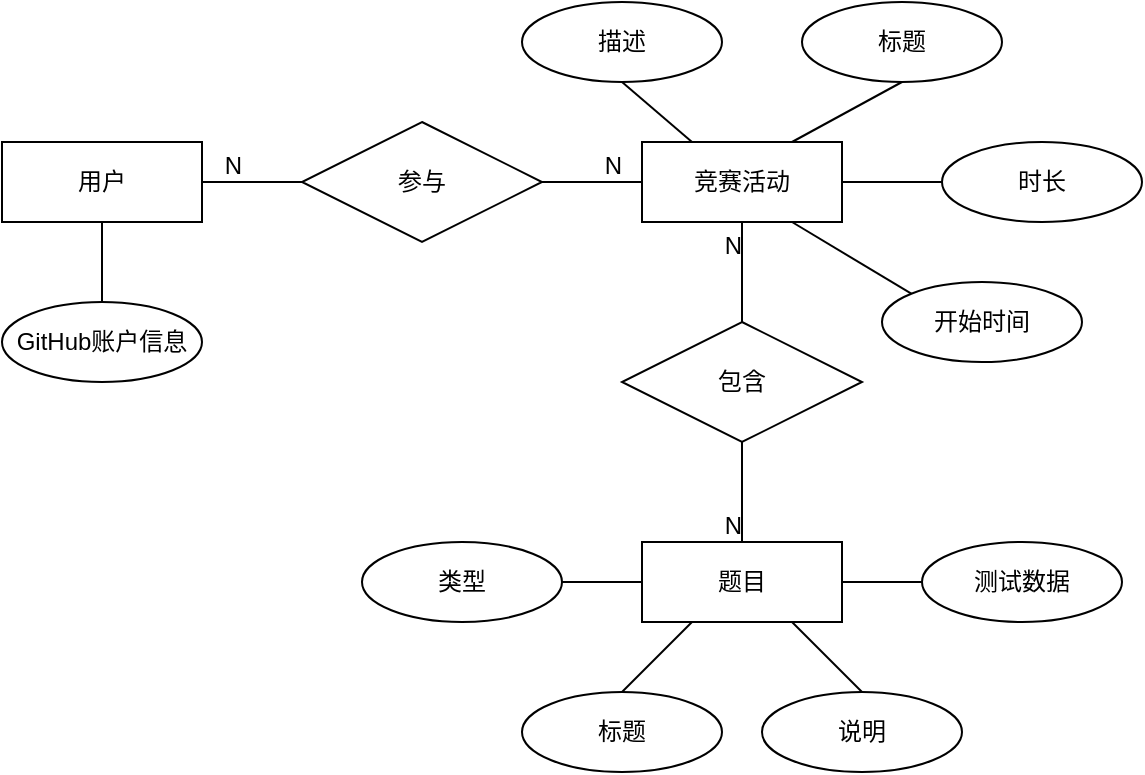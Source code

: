 <mxfile version="16.5.6" type="github">
  <diagram id="lzU8w3YowqZkS8ccZmY8" name="第 1 页">
    <mxGraphModel dx="1422" dy="786" grid="1" gridSize="10" guides="1" tooltips="1" connect="1" arrows="1" fold="1" page="1" pageScale="1" pageWidth="827" pageHeight="1169" math="0" shadow="0">
      <root>
        <mxCell id="0" />
        <mxCell id="1" parent="0" />
        <mxCell id="rXs9L9ZFIp_ScIqS3WeQ-1" value="用户" style="whiteSpace=wrap;html=1;align=center;" vertex="1" parent="1">
          <mxGeometry x="70" y="310" width="100" height="40" as="geometry" />
        </mxCell>
        <mxCell id="rXs9L9ZFIp_ScIqS3WeQ-2" value="GitHub账户信息" style="ellipse;whiteSpace=wrap;html=1;align=center;" vertex="1" parent="1">
          <mxGeometry x="70" y="390" width="100" height="40" as="geometry" />
        </mxCell>
        <mxCell id="rXs9L9ZFIp_ScIqS3WeQ-3" value="" style="endArrow=none;html=1;rounded=0;exitX=0.5;exitY=1;exitDx=0;exitDy=0;entryX=0.5;entryY=0;entryDx=0;entryDy=0;" edge="1" parent="1" source="rXs9L9ZFIp_ScIqS3WeQ-1" target="rXs9L9ZFIp_ScIqS3WeQ-2">
          <mxGeometry relative="1" as="geometry">
            <mxPoint x="200" y="370" as="sourcePoint" />
            <mxPoint x="360" y="370" as="targetPoint" />
          </mxGeometry>
        </mxCell>
        <mxCell id="rXs9L9ZFIp_ScIqS3WeQ-4" value="参与" style="shape=rhombus;perimeter=rhombusPerimeter;whiteSpace=wrap;html=1;align=center;" vertex="1" parent="1">
          <mxGeometry x="220" y="300" width="120" height="60" as="geometry" />
        </mxCell>
        <mxCell id="rXs9L9ZFIp_ScIqS3WeQ-5" value="竞赛活动" style="whiteSpace=wrap;html=1;align=center;" vertex="1" parent="1">
          <mxGeometry x="390" y="310" width="100" height="40" as="geometry" />
        </mxCell>
        <mxCell id="rXs9L9ZFIp_ScIqS3WeQ-6" value="" style="endArrow=none;html=1;rounded=0;exitX=1;exitY=0.5;exitDx=0;exitDy=0;entryX=0;entryY=0.5;entryDx=0;entryDy=0;" edge="1" parent="1" source="rXs9L9ZFIp_ScIqS3WeQ-4" target="rXs9L9ZFIp_ScIqS3WeQ-5">
          <mxGeometry relative="1" as="geometry">
            <mxPoint x="330" y="460" as="sourcePoint" />
            <mxPoint x="490" y="460" as="targetPoint" />
          </mxGeometry>
        </mxCell>
        <mxCell id="rXs9L9ZFIp_ScIqS3WeQ-7" value="N" style="resizable=0;html=1;align=right;verticalAlign=bottom;" connectable="0" vertex="1" parent="rXs9L9ZFIp_ScIqS3WeQ-6">
          <mxGeometry x="1" relative="1" as="geometry">
            <mxPoint x="-10" as="offset" />
          </mxGeometry>
        </mxCell>
        <mxCell id="rXs9L9ZFIp_ScIqS3WeQ-8" value="" style="endArrow=none;html=1;rounded=0;exitX=0;exitY=0.5;exitDx=0;exitDy=0;" edge="1" parent="1" source="rXs9L9ZFIp_ScIqS3WeQ-4" target="rXs9L9ZFIp_ScIqS3WeQ-1">
          <mxGeometry relative="1" as="geometry">
            <mxPoint x="240" y="420" as="sourcePoint" />
            <mxPoint x="400" y="420" as="targetPoint" />
          </mxGeometry>
        </mxCell>
        <mxCell id="rXs9L9ZFIp_ScIqS3WeQ-9" value="N" style="resizable=0;html=1;align=right;verticalAlign=bottom;" connectable="0" vertex="1" parent="rXs9L9ZFIp_ScIqS3WeQ-8">
          <mxGeometry x="1" relative="1" as="geometry">
            <mxPoint x="20" as="offset" />
          </mxGeometry>
        </mxCell>
        <mxCell id="rXs9L9ZFIp_ScIqS3WeQ-10" value="描述" style="ellipse;whiteSpace=wrap;html=1;align=center;" vertex="1" parent="1">
          <mxGeometry x="330" y="240" width="100" height="40" as="geometry" />
        </mxCell>
        <mxCell id="rXs9L9ZFIp_ScIqS3WeQ-11" value="时长" style="ellipse;whiteSpace=wrap;html=1;align=center;" vertex="1" parent="1">
          <mxGeometry x="540" y="310" width="100" height="40" as="geometry" />
        </mxCell>
        <mxCell id="rXs9L9ZFIp_ScIqS3WeQ-12" value="标题" style="ellipse;whiteSpace=wrap;html=1;align=center;" vertex="1" parent="1">
          <mxGeometry x="470" y="240" width="100" height="40" as="geometry" />
        </mxCell>
        <mxCell id="rXs9L9ZFIp_ScIqS3WeQ-13" value="" style="endArrow=none;html=1;rounded=0;exitX=0;exitY=0.5;exitDx=0;exitDy=0;entryX=1;entryY=0.5;entryDx=0;entryDy=0;" edge="1" parent="1" source="rXs9L9ZFIp_ScIqS3WeQ-11" target="rXs9L9ZFIp_ScIqS3WeQ-5">
          <mxGeometry relative="1" as="geometry">
            <mxPoint x="470" y="440" as="sourcePoint" />
            <mxPoint x="630" y="440" as="targetPoint" />
          </mxGeometry>
        </mxCell>
        <mxCell id="rXs9L9ZFIp_ScIqS3WeQ-14" value="" style="endArrow=none;html=1;rounded=0;exitX=0.5;exitY=1;exitDx=0;exitDy=0;entryX=0.75;entryY=0;entryDx=0;entryDy=0;" edge="1" parent="1" source="rXs9L9ZFIp_ScIqS3WeQ-12" target="rXs9L9ZFIp_ScIqS3WeQ-5">
          <mxGeometry relative="1" as="geometry">
            <mxPoint x="480" y="450" as="sourcePoint" />
            <mxPoint x="640" y="450" as="targetPoint" />
          </mxGeometry>
        </mxCell>
        <mxCell id="rXs9L9ZFIp_ScIqS3WeQ-15" value="" style="endArrow=none;html=1;rounded=0;exitX=0.5;exitY=1;exitDx=0;exitDy=0;entryX=0.25;entryY=0;entryDx=0;entryDy=0;" edge="1" parent="1" source="rXs9L9ZFIp_ScIqS3WeQ-10" target="rXs9L9ZFIp_ScIqS3WeQ-5">
          <mxGeometry relative="1" as="geometry">
            <mxPoint x="490" y="460" as="sourcePoint" />
            <mxPoint x="650" y="460" as="targetPoint" />
          </mxGeometry>
        </mxCell>
        <mxCell id="rXs9L9ZFIp_ScIqS3WeQ-16" value="题目" style="whiteSpace=wrap;html=1;align=center;" vertex="1" parent="1">
          <mxGeometry x="390" y="510" width="100" height="40" as="geometry" />
        </mxCell>
        <mxCell id="rXs9L9ZFIp_ScIqS3WeQ-17" value="包含" style="shape=rhombus;perimeter=rhombusPerimeter;whiteSpace=wrap;html=1;align=center;" vertex="1" parent="1">
          <mxGeometry x="380" y="400" width="120" height="60" as="geometry" />
        </mxCell>
        <mxCell id="rXs9L9ZFIp_ScIqS3WeQ-18" value="" style="endArrow=none;html=1;rounded=0;exitX=0.5;exitY=1;exitDx=0;exitDy=0;entryX=0.5;entryY=0;entryDx=0;entryDy=0;" edge="1" parent="1" source="rXs9L9ZFIp_ScIqS3WeQ-17" target="rXs9L9ZFIp_ScIqS3WeQ-16">
          <mxGeometry relative="1" as="geometry">
            <mxPoint x="580" y="480" as="sourcePoint" />
            <mxPoint x="740" y="480" as="targetPoint" />
          </mxGeometry>
        </mxCell>
        <mxCell id="rXs9L9ZFIp_ScIqS3WeQ-19" value="N" style="resizable=0;html=1;align=right;verticalAlign=bottom;" connectable="0" vertex="1" parent="rXs9L9ZFIp_ScIqS3WeQ-18">
          <mxGeometry x="1" relative="1" as="geometry" />
        </mxCell>
        <mxCell id="rXs9L9ZFIp_ScIqS3WeQ-20" value="" style="endArrow=none;html=1;rounded=0;exitX=0.5;exitY=0;exitDx=0;exitDy=0;entryX=0.5;entryY=1;entryDx=0;entryDy=0;" edge="1" parent="1" source="rXs9L9ZFIp_ScIqS3WeQ-17" target="rXs9L9ZFIp_ScIqS3WeQ-5">
          <mxGeometry relative="1" as="geometry">
            <mxPoint x="520" y="400" as="sourcePoint" />
            <mxPoint x="680" y="400" as="targetPoint" />
          </mxGeometry>
        </mxCell>
        <mxCell id="rXs9L9ZFIp_ScIqS3WeQ-21" value="N" style="resizable=0;html=1;align=right;verticalAlign=bottom;" connectable="0" vertex="1" parent="rXs9L9ZFIp_ScIqS3WeQ-20">
          <mxGeometry x="1" relative="1" as="geometry">
            <mxPoint y="20" as="offset" />
          </mxGeometry>
        </mxCell>
        <mxCell id="rXs9L9ZFIp_ScIqS3WeQ-22" value="类型" style="ellipse;whiteSpace=wrap;html=1;align=center;" vertex="1" parent="1">
          <mxGeometry x="250" y="510" width="100" height="40" as="geometry" />
        </mxCell>
        <mxCell id="rXs9L9ZFIp_ScIqS3WeQ-23" value="标题" style="ellipse;whiteSpace=wrap;html=1;align=center;" vertex="1" parent="1">
          <mxGeometry x="330" y="585" width="100" height="40" as="geometry" />
        </mxCell>
        <mxCell id="rXs9L9ZFIp_ScIqS3WeQ-24" value="说明" style="ellipse;whiteSpace=wrap;html=1;align=center;" vertex="1" parent="1">
          <mxGeometry x="450" y="585" width="100" height="40" as="geometry" />
        </mxCell>
        <mxCell id="rXs9L9ZFIp_ScIqS3WeQ-25" value="" style="endArrow=none;html=1;rounded=0;exitX=0;exitY=0.5;exitDx=0;exitDy=0;entryX=1;entryY=0.5;entryDx=0;entryDy=0;" edge="1" parent="1" source="rXs9L9ZFIp_ScIqS3WeQ-16" target="rXs9L9ZFIp_ScIqS3WeQ-22">
          <mxGeometry relative="1" as="geometry">
            <mxPoint x="510" y="570" as="sourcePoint" />
            <mxPoint x="670" y="570" as="targetPoint" />
          </mxGeometry>
        </mxCell>
        <mxCell id="rXs9L9ZFIp_ScIqS3WeQ-26" value="" style="endArrow=none;html=1;rounded=0;exitX=0.25;exitY=1;exitDx=0;exitDy=0;entryX=0.5;entryY=0;entryDx=0;entryDy=0;" edge="1" parent="1" source="rXs9L9ZFIp_ScIqS3WeQ-16" target="rXs9L9ZFIp_ScIqS3WeQ-23">
          <mxGeometry relative="1" as="geometry">
            <mxPoint x="400" y="540" as="sourcePoint" />
            <mxPoint x="360" y="540" as="targetPoint" />
          </mxGeometry>
        </mxCell>
        <mxCell id="rXs9L9ZFIp_ScIqS3WeQ-27" value="" style="endArrow=none;html=1;rounded=0;exitX=0.5;exitY=0;exitDx=0;exitDy=0;entryX=0.75;entryY=1;entryDx=0;entryDy=0;" edge="1" parent="1" source="rXs9L9ZFIp_ScIqS3WeQ-24" target="rXs9L9ZFIp_ScIqS3WeQ-16">
          <mxGeometry relative="1" as="geometry">
            <mxPoint x="490" y="560" as="sourcePoint" />
            <mxPoint x="450" y="560" as="targetPoint" />
          </mxGeometry>
        </mxCell>
        <mxCell id="rXs9L9ZFIp_ScIqS3WeQ-28" value="测试数据" style="ellipse;whiteSpace=wrap;html=1;align=center;" vertex="1" parent="1">
          <mxGeometry x="530" y="510" width="100" height="40" as="geometry" />
        </mxCell>
        <mxCell id="rXs9L9ZFIp_ScIqS3WeQ-29" value="" style="endArrow=none;html=1;rounded=0;exitX=0;exitY=0.5;exitDx=0;exitDy=0;entryX=1;entryY=0.5;entryDx=0;entryDy=0;" edge="1" parent="1" source="rXs9L9ZFIp_ScIqS3WeQ-28" target="rXs9L9ZFIp_ScIqS3WeQ-16">
          <mxGeometry relative="1" as="geometry">
            <mxPoint x="400" y="540" as="sourcePoint" />
            <mxPoint x="360" y="540" as="targetPoint" />
          </mxGeometry>
        </mxCell>
        <mxCell id="rXs9L9ZFIp_ScIqS3WeQ-30" value="开始时间" style="ellipse;whiteSpace=wrap;html=1;align=center;" vertex="1" parent="1">
          <mxGeometry x="510" y="380" width="100" height="40" as="geometry" />
        </mxCell>
        <mxCell id="rXs9L9ZFIp_ScIqS3WeQ-31" value="" style="endArrow=none;html=1;rounded=0;exitX=0.75;exitY=1;exitDx=0;exitDy=0;entryX=0;entryY=0;entryDx=0;entryDy=0;" edge="1" parent="1" source="rXs9L9ZFIp_ScIqS3WeQ-5" target="rXs9L9ZFIp_ScIqS3WeQ-30">
          <mxGeometry relative="1" as="geometry">
            <mxPoint x="150" y="470" as="sourcePoint" />
            <mxPoint x="310" y="470" as="targetPoint" />
          </mxGeometry>
        </mxCell>
      </root>
    </mxGraphModel>
  </diagram>
</mxfile>
